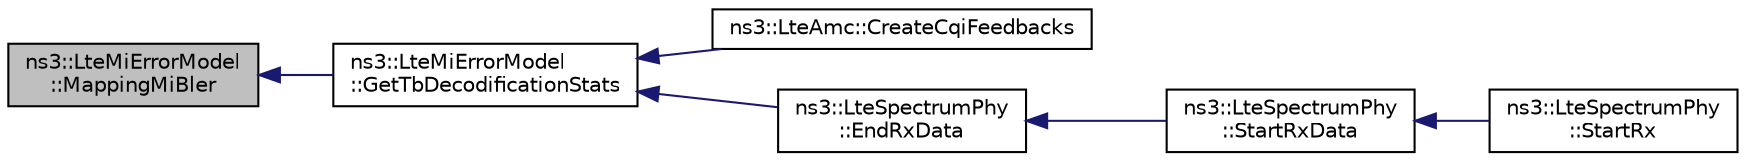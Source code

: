 digraph "ns3::LteMiErrorModel::MappingMiBler"
{
  edge [fontname="Helvetica",fontsize="10",labelfontname="Helvetica",labelfontsize="10"];
  node [fontname="Helvetica",fontsize="10",shape=record];
  rankdir="LR";
  Node1 [label="ns3::LteMiErrorModel\l::MappingMiBler",height=0.2,width=0.4,color="black", fillcolor="grey75", style="filled", fontcolor="black"];
  Node1 -> Node2 [dir="back",color="midnightblue",fontsize="10",style="solid"];
  Node2 [label="ns3::LteMiErrorModel\l::GetTbDecodificationStats",height=0.2,width=0.4,color="black", fillcolor="white", style="filled",URL="$da/d11/classns3_1_1LteMiErrorModel.html#a9b4bb57209595fa7100a13de1618b130",tooltip="run the error-model algorithm for the specified TB "];
  Node2 -> Node3 [dir="back",color="midnightblue",fontsize="10",style="solid"];
  Node3 [label="ns3::LteAmc::CreateCqiFeedbacks",height=0.2,width=0.4,color="black", fillcolor="white", style="filled",URL="$d0/dd6/classns3_1_1LteAmc.html#a5190b24fd9a520be9be4a0d4d9110cf4",tooltip="Create a message with CQI feedback. "];
  Node2 -> Node4 [dir="back",color="midnightblue",fontsize="10",style="solid"];
  Node4 [label="ns3::LteSpectrumPhy\l::EndRxData",height=0.2,width=0.4,color="black", fillcolor="white", style="filled",URL="$de/def/classns3_1_1LteSpectrumPhy.html#adb0ef7ffaee60976d3b79f31fb3129ca"];
  Node4 -> Node5 [dir="back",color="midnightblue",fontsize="10",style="solid"];
  Node5 [label="ns3::LteSpectrumPhy\l::StartRxData",height=0.2,width=0.4,color="black", fillcolor="white", style="filled",URL="$de/def/classns3_1_1LteSpectrumPhy.html#a496c5216723459c21c02576f8a5056af"];
  Node5 -> Node6 [dir="back",color="midnightblue",fontsize="10",style="solid"];
  Node6 [label="ns3::LteSpectrumPhy\l::StartRx",height=0.2,width=0.4,color="black", fillcolor="white", style="filled",URL="$de/def/classns3_1_1LteSpectrumPhy.html#af4041e1ab1f466d1c66b8f2f1c519657"];
}
